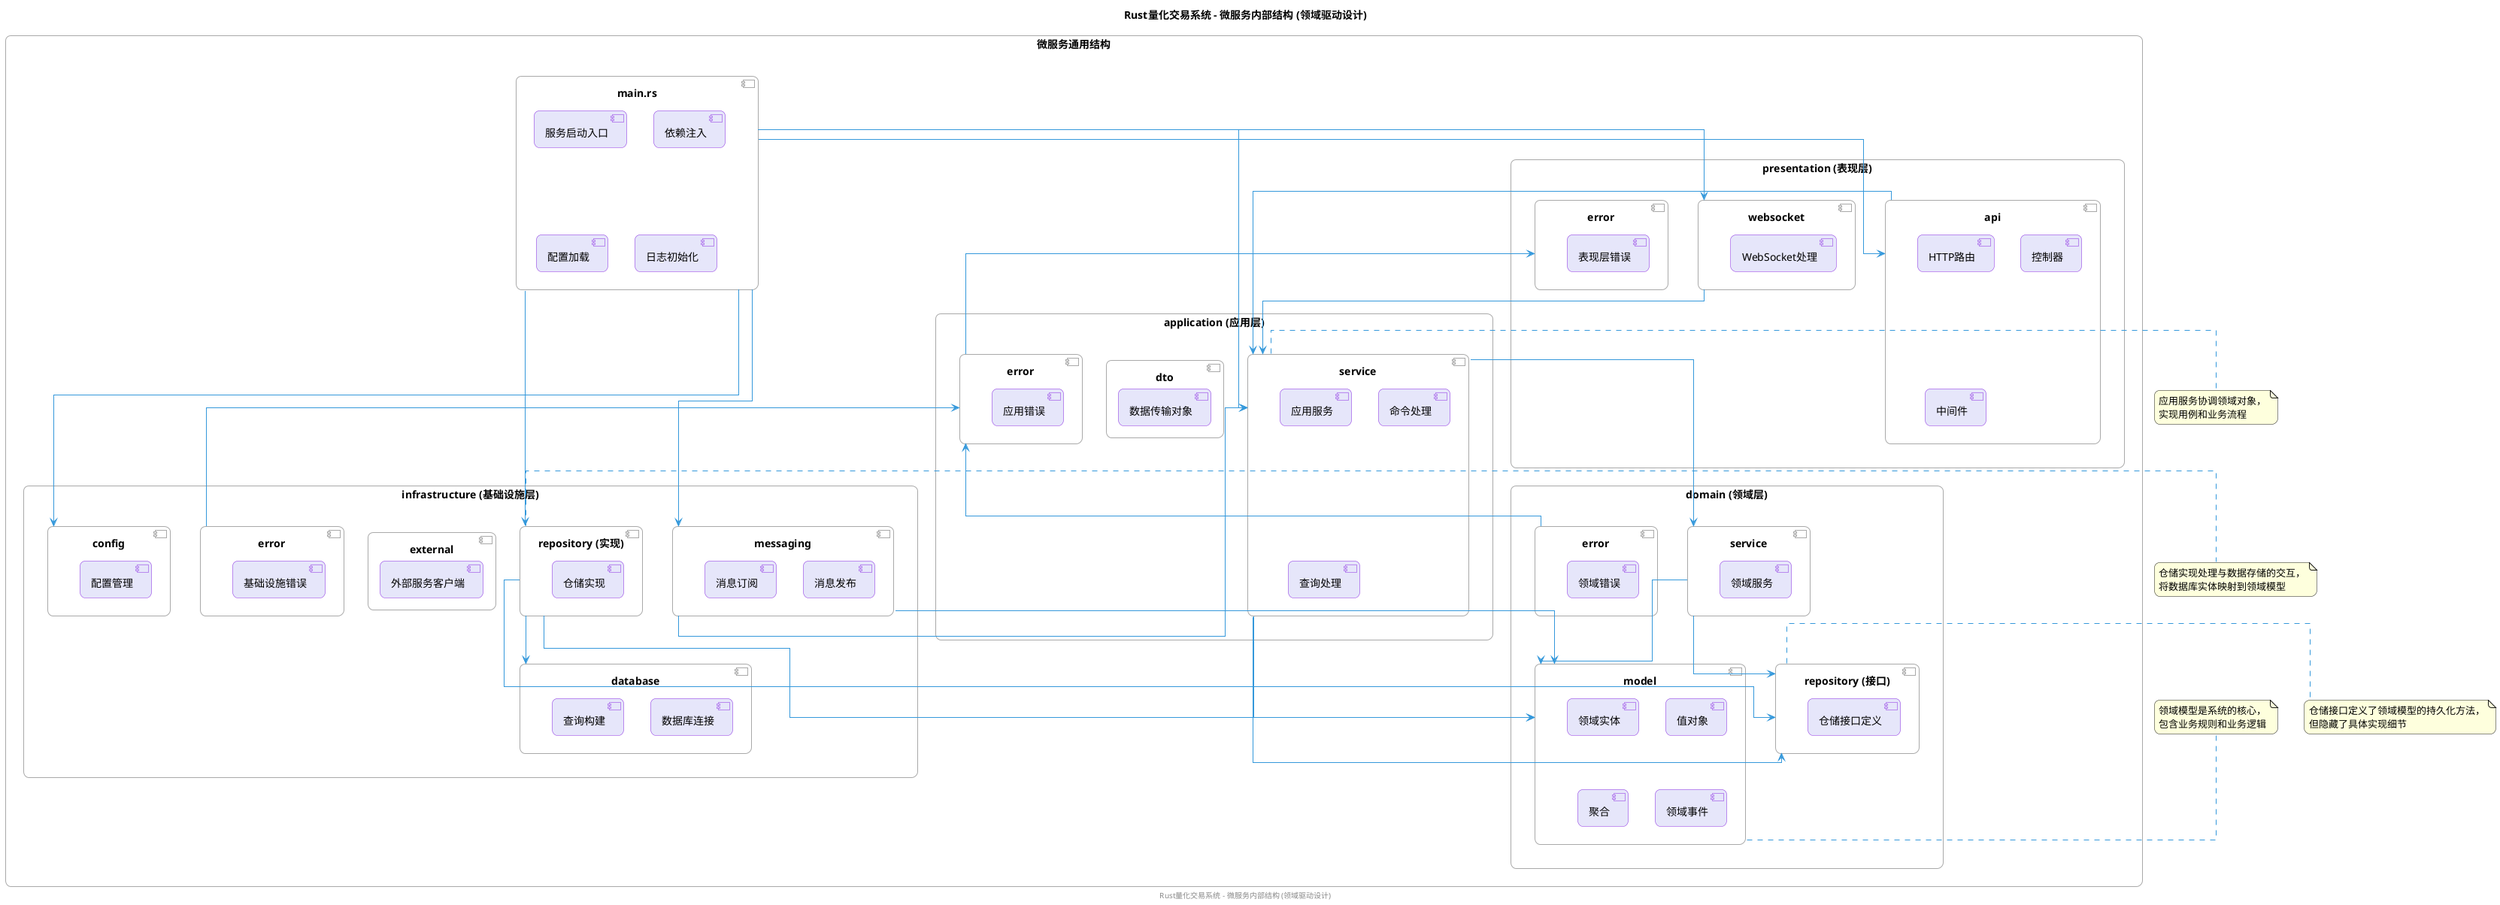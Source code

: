  @startuml
' PlantUML - Rust量化交易系统-服务内部结构
' 使用更简化的样式和标准语法

' 基本样式设置
skinparam backgroundColor #FFFFFF
skinparam linetype ortho
skinparam roundcorner 15
skinparam ArrowColor #3498DB
skinparam packageStyle rectangle

' 设置组件样式
skinparam component {
  BackgroundColor #E6E6FA
  BorderColor #8A2BE2
}

skinparam package {
  BackgroundColor #FFFFFF
  BorderColor #A9A9A9
}

title Rust量化交易系统 - 微服务内部结构 (领域驱动设计)

package "微服务通用结构" {
  package "domain (领域层)" {
    component "model" as Model {
      [领域实体]
      [值对象]
      [聚合]
      [领域事件]
    }
    
    component "service" as DomainService {
      [领域服务]
    }
    
    component "repository (接口)" as RepositoryInterface {
      [仓储接口定义]
    }
    
    component "error" as DomainError {
      [领域错误]
    }
  }
  
  package "application (应用层)" {
    component "service" as ApplicationService {
      [应用服务]
      [命令处理]
      [查询处理]
    }
    
    component "dto" as DTO {
      [数据传输对象]
    }
    
    component "error" as ApplicationError {
      [应用错误]
    }
  }
  
  package "infrastructure (基础设施层)" {
    component "database" as Database {
      [数据库连接]
      [查询构建]
    }
    
    component "repository (实现)" as RepositoryImpl {
      [仓储实现]
    }
    
    component "messaging" as Messaging {
      [消息发布]
      [消息订阅]
    }
    
    component "external" as External {
      [外部服务客户端]
    }
    
    component "config" as Config {
      [配置管理]
    }
    
    component "error" as InfrastructureError {
      [基础设施错误]
    }
  }
  
  package "presentation (表现层)" {
    component "api" as API {
      [HTTP路由]
      [控制器]
      [中间件]
    }
    
    component "websocket" as WebSocket {
      [WebSocket处理]
    }
    
    component "error" as PresentationError {
      [表现层错误]
    }
  }
  
  component "main.rs" as Main {
    [服务启动入口]
    [依赖注入]
    [配置加载]
    [日志初始化]
  }
}

' 依赖关系
Main --> Config
Main --> API
Main --> WebSocket
Main --> ApplicationService
Main --> RepositoryImpl
Main --> Messaging

API --> ApplicationService
WebSocket --> ApplicationService

ApplicationService --> DomainService
ApplicationService --> RepositoryInterface
ApplicationService --> Model

DomainService --> Model
DomainService --> RepositoryInterface

RepositoryImpl --> RepositoryInterface
RepositoryImpl --> Database
RepositoryImpl --> Model

Messaging --> ApplicationService
Messaging --> Model

' 错误传播路径
PresentationError <-- ApplicationError
ApplicationError <-- DomainError
ApplicationError <-- InfrastructureError

note right of Model
  领域模型是系统的核心，
  包含业务规则和业务逻辑
end note

note right of RepositoryInterface
  仓储接口定义了领域模型的持久化方法，
  但隐藏了具体实现细节
end note

note right of ApplicationService
  应用服务协调领域对象，
  实现用例和业务流程
end note

note right of RepositoryImpl
  仓储实现处理与数据存储的交互，
  将数据库实体映射到领域模型
end note

footer Rust量化交易系统 - 微服务内部结构 (领域驱动设计)
@enduml